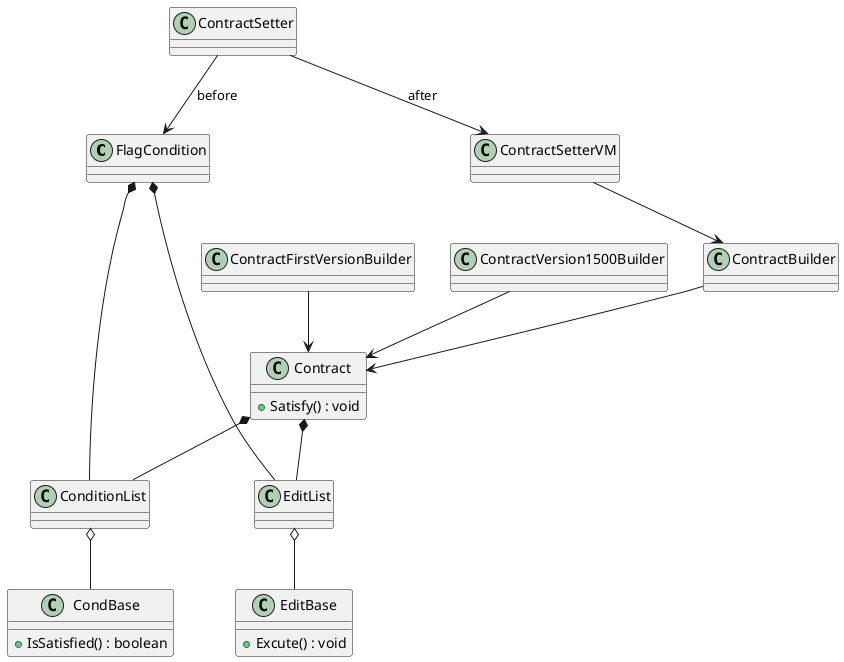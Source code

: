 ﻿@startuml

class FlagCondition {
}
FlagCondition *-- ConditionList
FlagCondition *-- EditList

class ConditionList {
}
ConditionList o-- CondBase

class EditList {
}
EditList o-- EditBase

class CondBase {
	+IsSatisfied() : boolean
}

class EditBase {
	+Excute() : void
}

class ContractSetterVM {
}
ContractSetterVM --> ContractBuilder

ContractBuilder --> Contract
ContractVersion1500Builder --> Contract
ContractFirstVersionBuilder --> Contract

class Contract {
	+Satisfy() : void
}
Contract *-- ConditionList
Contract *-- EditList

ContractSetter --> FlagCondition : before
ContractSetter --> ContractSetterVM : after

@enduml
